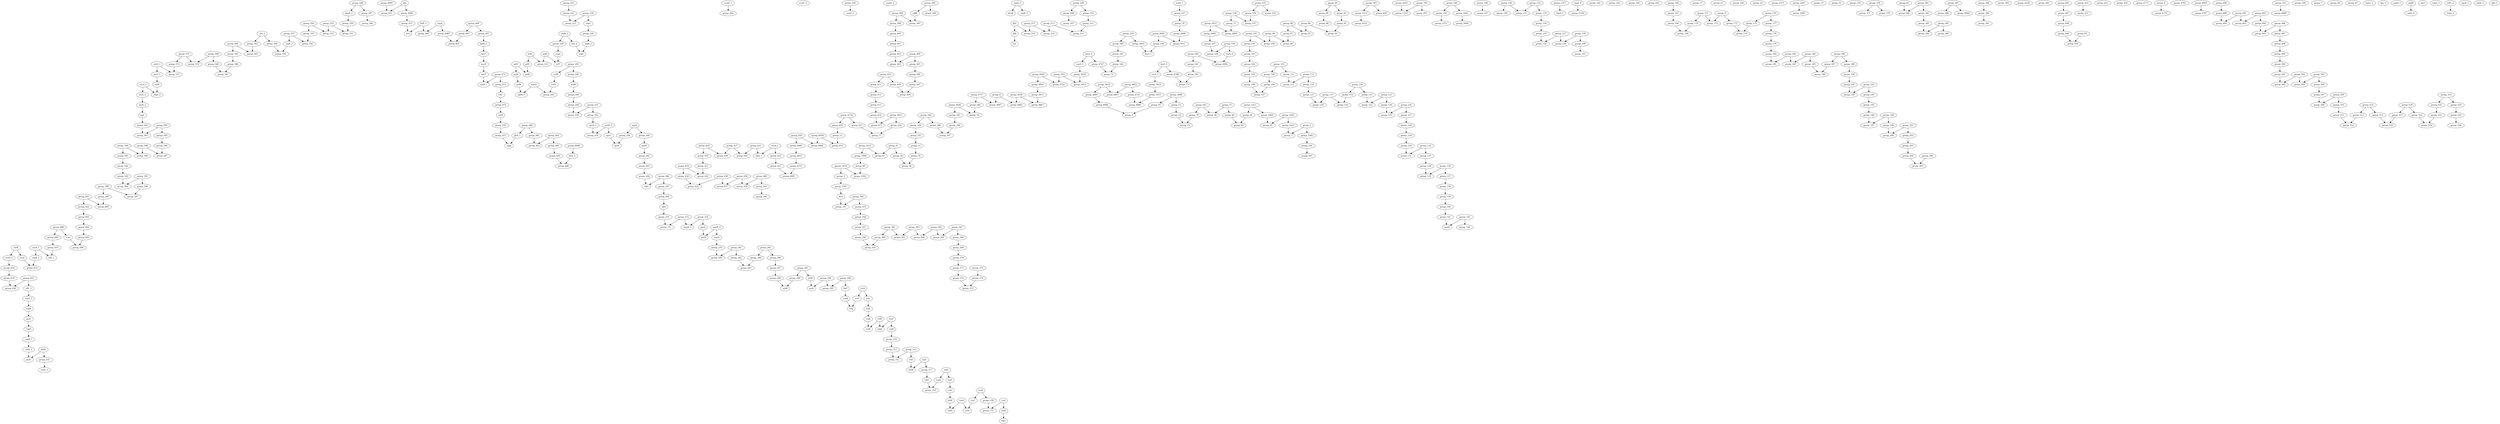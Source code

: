 digraph g
{

  /* list of nodes */
  "acrD_2";
  "addA";
  "arsA_1";
  "arsA_2";
  "arsB";
  "arsD_1";
  "arsD_2";
  "bla";
  "ccdA";
  "ccdB";
  "ccmE_1";
  "ccmF_2";
  "ccmF_3";
  "ccmH_2";
  "copB";
  "copD";
  "copR_2";
  "copR_3";
  "cueO_2";
  "cusB";
  "cusF";
  "cusS_1";
  "cusS_2";
  "dam_1";
  "dcm_2";
  "dcoB";
  "dnaB_2";
  "finO";
  "finP";
  "fljA";
  "fljB";
  "flxA";
  "folP_1";
  "gltS_1";
  "group_1";
  "group_10";
  "group_100";
  "group_101";
  "group_102";
  "group_103";
  "group_104";
  "group_105";
  "group_106";
  "group_1068";
  "group_1069";
  "group_107";
  "group_108";
  "group_109";
  "group_11";
  "group_110";
  "group_111";
  "group_112";
  "group_113";
  "group_114";
  "group_115";
  "group_116";
  "group_117";
  "group_118";
  "group_119";
  "group_12";
  "group_120";
  "group_121";
  "group_122";
  "group_123";
  "group_124";
  "group_125";
  "group_126";
  "group_127";
  "group_128";
  "group_129";
  "group_13";
  "group_130";
  "group_131";
  "group_1313";
  "group_1314";
  "group_132";
  "group_133";
  "group_134";
  "group_135";
  "group_136";
  "group_137";
  "group_138";
  "group_139";
  "group_14";
  "group_140";
  "group_141";
  "group_143";
  "group_144";
  "group_145";
  "group_146";
  "group_147";
  "group_148";
  "group_149";
  "group_15";
  "group_150";
  "group_151";
  "group_1517";
  "group_1518";
  "group_152";
  "group_153";
  "group_154";
  "group_155";
  "group_156";
  "group_157";
  "group_158";
  "group_159";
  "group_160";
  "group_161";
  "group_162";
  "group_163";
  "group_164";
  "group_165";
  "group_166";
  "group_167";
  "group_168";
  "group_169";
  "group_17";
  "group_170";
  "group_171";
  "group_172";
  "group_173";
  "group_174";
  "group_175";
  "group_176";
  "group_177";
  "group_178";
  "group_179";
  "group_180";
  "group_181";
  "group_182";
  "group_183";
  "group_184";
  "group_185";
  "group_186";
  "group_187";
  "group_188";
  "group_189";
  "group_190";
  "group_191";
  "group_192";
  "group_193";
  "group_194";
  "group_195";
  "group_196";
  "group_197";
  "group_198";
  "group_199";
  "group_2";
  "group_200";
  "group_201";
  "group_202";
  "group_203";
  "group_204";
  "group_205";
  "group_206";
  "group_207";
  "group_208";
  "group_209";
  "group_2093";
  "group_2094";
  "group_21";
  "group_210";
  "group_211";
  "group_212";
  "group_213";
  "group_214";
  "group_215";
  "group_216";
  "group_220";
  "group_221";
  "group_222";
  "group_223";
  "group_224";
  "group_226";
  "group_229";
  "group_23";
  "group_233";
  "group_2372";
  "group_2373";
  "group_242";
  "group_2442";
  "group_2443";
  "group_245";
  "group_246";
  "group_248";
  "group_249";
  "group_250";
  "group_251";
  "group_252";
  "group_254";
  "group_258";
  "group_2592";
  "group_2593";
  "group_260";
  "group_262";
  "group_263";
  "group_264";
  "group_266";
  "group_267";
  "group_268";
  "group_2694";
  "group_2695";
  "group_27";
  "group_270";
  "group_271";
  "group_272";
  "group_274";
  "group_279";
  "group_280";
  "group_281";
  "group_282";
  "group_283";
  "group_284";
  "group_285";
  "group_286";
  "group_287";
  "group_288";
  "group_290";
  "group_291";
  "group_294";
  "group_295";
  "group_296";
  "group_3";
  "group_31";
  "group_310";
  "group_311";
  "group_312";
  "group_313";
  "group_317";
  "group_319";
  "group_3212";
  "group_3213";
  "group_330";
  "group_331";
  "group_337";
  "group_338";
  "group_339";
  "group_340";
  "group_341";
  "group_3414";
  "group_3415";
  "group_342";
  "group_343";
  "group_344";
  "group_345";
  "group_346";
  "group_347";
  "group_348";
  "group_349";
  "group_350";
  "group_351";
  "group_353";
  "group_354";
  "group_355";
  "group_356";
  "group_357";
  "group_358";
  "group_359";
  "group_3591";
  "group_3592";
  "group_36";
  "group_360";
  "group_361";
  "group_362";
  "group_363";
  "group_364";
  "group_365";
  "group_366";
  "group_367";
  "group_368";
  "group_3687";
  "group_3688";
  "group_369";
  "group_37";
  "group_370";
  "group_371";
  "group_372";
  "group_373";
  "group_374";
  "group_375";
  "group_376";
  "group_377";
  "group_378";
  "group_379";
  "group_38";
  "group_380";
  "group_381";
  "group_3813";
  "group_3814";
  "group_382";
  "group_383";
  "group_384";
  "group_385";
  "group_386";
  "group_387";
  "group_388";
  "group_389";
  "group_39";
  "group_390";
  "group_391";
  "group_393";
  "group_394";
  "group_395";
  "group_397";
  "group_398";
  "group_399";
  "group_4";
  "group_40";
  "group_400";
  "group_401";
  "group_402";
  "group_403";
  "group_404";
  "group_405";
  "group_4058";
  "group_4059";
  "group_406";
  "group_407";
  "group_408";
  "group_409";
  "group_41";
  "group_410";
  "group_411";
  "group_412";
  "group_4129";
  "group_413";
  "group_414";
  "group_415";
  "group_416";
  "group_417";
  "group_418";
  "group_419";
  "group_42";
  "group_420";
  "group_421";
  "group_422";
  "group_4222";
  "group_4223";
  "group_425";
  "group_426";
  "group_427";
  "group_428";
  "group_429";
  "group_43";
  "group_430";
  "group_431";
  "group_432";
  "group_433";
  "group_434";
  "group_435";
  "group_436";
  "group_437";
  "group_438";
  "group_439";
  "group_44";
  "group_440";
  "group_441";
  "group_442";
  "group_444";
  "group_445";
  "group_446";
  "group_447";
  "group_448";
  "group_449";
  "group_450";
  "group_451";
  "group_452";
  "group_453";
  "group_454";
  "group_455";
  "group_457";
  "group_460";
  "group_462";
  "group_463";
  "group_464";
  "group_465";
  "group_471";
  "group_4717";
  "group_4718";
  "group_472";
  "group_4720";
  "group_4721";
  "group_4722";
  "group_474";
  "group_4747";
  "group_4748";
  "group_476";
  "group_477";
  "group_4771";
  "group_4779";
  "group_4782";
  "group_4787";
  "group_480";
  "group_4805";
  "group_4806";
  "group_4807";
  "group_4808";
  "group_4809";
  "group_481";
  "group_482";
  "group_4820";
  "group_4821";
  "group_4822";
  "group_483";
  "group_484";
  "group_4844";
  "group_485";
  "group_486";
  "group_4867";
  "group_4868";
  "group_4869";
  "group_488";
  "group_489";
  "group_490";
  "group_4905";
  "group_4906";
  "group_491";
  "group_492";
  "group_493";
  "group_494";
  "group_495";
  "group_496";
  "group_497";
  "group_498";
  "group_4983";
  "group_4984";
  "group_4985";
  "group_4986";
  "group_4987";
  "group_4988";
  "group_499";
  "group_4991";
  "group_4992";
  "group_4995";
  "group_4996";
  "group_500";
  "group_501";
  "group_5011";
  "group_5012";
  "group_5014";
  "group_5015";
  "group_5018";
  "group_5019";
  "group_502";
  "group_5026";
  "group_5027";
  "group_503";
  "group_504";
  "group_505";
  "group_506";
  "group_507";
  "group_508";
  "group_509";
  "group_510";
  "group_511";
  "group_512";
  "group_513";
  "group_514";
  "group_515";
  "group_516";
  "group_517";
  "group_518";
  "group_519";
  "group_520";
  "group_521";
  "group_522";
  "group_523";
  "group_524";
  "group_525";
  "group_526";
  "group_527";
  "group_528";
  "group_530";
  "group_532";
  "group_533";
  "group_534";
  "group_535";
  "group_536";
  "group_537";
  "group_538";
  "group_539";
  "group_540";
  "group_541";
  "group_542";
  "group_543";
  "group_544";
  "group_545";
  "group_546";
  "group_547";
  "group_548";
  "group_550";
  "group_551";
  "group_552";
  "group_553";
  "group_554";
  "group_555";
  "group_556";
  "group_557";
  "group_559";
  "group_560";
  "group_562";
  "group_563";
  "group_564";
  "group_565";
  "group_566";
  "group_567";
  "group_568";
  "group_569";
  "group_570";
  "group_571";
  "group_572";
  "group_573";
  "group_582";
  "group_583";
  "group_584";
  "group_585";
  "group_586";
  "group_587";
  "group_588";
  "group_589";
  "group_590";
  "group_591";
  "group_592";
  "group_593";
  "group_594";
  "group_595";
  "group_596";
  "group_597";
  "group_598";
  "group_599";
  "group_6";
  "group_600";
  "group_601";
  "group_602";
  "group_603";
  "group_604";
  "group_605";
  "group_606";
  "group_608";
  "group_609";
  "group_610";
  "group_614";
  "group_618";
  "group_619";
  "group_620";
  "group_621";
  "group_631";
  "group_7";
  "group_70";
  "group_71";
  "group_72";
  "group_73";
  "group_76";
  "group_77";
  "group_78";
  "group_79";
  "group_793";
  "group_794";
  "group_8";
  "group_80";
  "group_81";
  "group_82";
  "group_83";
  "group_84";
  "group_850";
  "group_851";
  "group_87";
  "group_88";
  "group_89";
  "group_9";
  "group_90";
  "group_91";
  "group_92";
  "group_93";
  "group_94";
  "group_95";
  "group_96";
  "group_97";
  "group_98";
  "group_99";
  "hin";
  "hutU_2";
  "lexA_1";
  "lexA_2";
  "lexA_4";
  "lexA_5";
  "lpdA_2";
  "lpp_1";
  "merC";
  "merP";
  "merT";
  "nanH";
  "neo";
  "oadA_1";
  "oadA_2";
  "oadA_3";
  "oadA_4";
  "oadB";
  "orf5";
  "orf6";
  "orf7";
  "parA";
  "parB";
  "pcoC";
  "pcoE";
  "pefA";
  "pefB";
  "pefC";
  "pefD";
  "pefI";
  "psiA";
  "psiB";
  "rcK_4";
  "repA";
  "repA2";
  "repC";
  "rlgA";
  "rpsT";
  "rsdB";
  "rusA_1";
  "rusA_2";
  "rusA_3";
  "samA";
  "samB_3";
  "samB_4";
  "sigL";
  "silE_1";
  "silE_2";
  "spvA";
  "spvB";
  "spvC";
  "spvD_1";
  "spvD_2";
  "spvR";
  "srgA";
  "srgB_2";
  "srgB_3";
  "srgC";
  "ssbB";
  "ssb_2";
  "tetC";
  "tetR";
  "tlpA";
  "tnpA_2";
  "tnpA_3";
  "tnpA_6";
  "tnpA_8";
  "topB_2";
  "traA";
  "traB";
  "traC";
  "traD";
  "traE";
  "traF";
  "traG";
  "traH";
  "traI";
  "traJ";
  "traK";
  "traL";
  "traM";
  "traN";
  "traP";
  "traQ";
  "traR";
  "traS";
  "traT";
  "traU";
  "traV";
  "traW";
  "traX";
  "traY";
  "trbB";
  "trbC";
  "trbD";
  "trbE";
  "trbI";
  "xerD_1";
  "xerD_3";
  "ydfK";
  "yfgD_2";
  "ygcB_1";
  "ygiW_2";
  "yhbE_2";
  "yjfJ_2";
  "yncA_2";
  "yqjZ";
  "ytfG_2";
  "zntR_1";

  /* list of edges */
  "acrD_2" -> "group_618" [weight = "1"];
  "addA" -> "group_631" [weight = "1"];
  "addA" -> "pcoE" [weight = "1"];
  "arsA_1" -> "arsB" [weight = "1"];
  "arsA_2" -> "arsD_2" [weight = "1"];
  "arsB" -> "yfgD_2" [weight = "1"];
  "arsD_1" -> "arsA_1" [weight = "1"];
  "arsD_1" -> "group_573" [weight = "1"];
  "arsD_2" -> "sigL" [weight = "1"];
  "bla" -> "group_455" [weight = "1"];
  "bla" -> "group_4986" [weight = "1"];
  "ccdA" -> "group_242" [weight = "1"];
  "ccdB" -> "ccdA" [weight = "1"];
  "ccmE_1" -> "group_444" [weight = "1"];
  "copB" -> "pcoC" [weight = "1"];
  "copD" -> "copR_3" [weight = "1"];
  "copR_2" -> "group_614" [weight = "1"];
  "copR_3" -> "cusS_2" [weight = "1"];
  "cueO_2" -> "copB" [weight = "1"];
  "cusB" -> "acrD_2" [weight = "1"];
  "cusB" -> "cusF" [weight = "1"];
  "cusF" -> "group_614" [weight = "1"];
  "cusS_1" -> "copR_2" [weight = "1"];
  "cusS_1" -> "silE_1" [weight = "1"];
  "cusS_2" -> "pcoE" [weight = "1"];
  "dcm_2" -> "group_486" [weight = "1"];
  "dnaB_2" -> "group_550" [weight = "1"];
  "finP" -> "traM" [weight = "1"];
  "fljA" -> "fljB" [weight = "1"];
  "fljA" -> "group_216" [weight = "1"];
  "fljB" -> "hin" [weight = "1"];
  "flxA" -> "group_353" [weight = "1"];
  "folP_1" -> "group_460" [weight = "1"];
  "folP_1" -> "neo" [weight = "1"];
  "gltS_1" -> "yqjZ" [weight = "1"];
  "group_101" -> "group_100" [weight = "1"];
  "group_101" -> "group_102" [weight = "1"];
  "group_102" -> "group_103" [weight = "1"];
  "group_103" -> "group_104" [weight = "1"];
  "group_104" -> "group_105" [weight = "1"];
  "group_105" -> "group_106" [weight = "1"];
  "group_1068" -> "group_80" [weight = "1"];
  "group_1069" -> "group_81" [weight = "1"];
  "group_106" -> "group_107" [weight = "1"];
  "group_108" -> "group_107" [weight = "1"];
  "group_109" -> "group_108" [weight = "1"];
  "group_10" -> "group_9" [weight = "1"];
  "group_110" -> "group_109" [weight = "1"];
  "group_110" -> "group_111" [weight = "1"];
  "group_111" -> "group_112" [weight = "1"];
  "group_113" -> "group_112" [weight = "1"];
  "group_113" -> "group_114" [weight = "1"];
  "group_114" -> "group_115" [weight = "1"];
  "group_115" -> "group_116" [weight = "1"];
  "group_117" -> "group_116" [weight = "1"];
  "group_117" -> "group_118" [weight = "1"];
  "group_119" -> "group_118" [weight = "1"];
  "group_11" -> "group_419" [weight = "1"];
  "group_120" -> "group_119" [weight = "1"];
  "group_120" -> "group_121" [weight = "1"];
  "group_121" -> "group_122" [weight = "1"];
  "group_123" -> "group_122" [weight = "1"];
  "group_123" -> "group_124" [weight = "1"];
  "group_124" -> "group_125" [weight = "1"];
  "group_126" -> "group_125" [weight = "1"];
  "group_126" -> "group_127" [weight = "1"];
  "group_127" -> "group_128" [weight = "1"];
  "group_128" -> "group_129" [weight = "1"];
  "group_129" -> "group_130" [weight = "1"];
  "group_12" -> "group_78" [weight = "1"];
  "group_130" -> "group_131" [weight = "1"];
  "group_1313" -> "group_4222" [weight = "1"];
  "group_132" -> "group_131" [weight = "1"];
  "group_132" -> "group_133" [weight = "1"];
  "group_133" -> "group_134" [weight = "1"];
  "group_134" -> "group_135" [weight = "1"];
  "group_136" -> "group_135" [weight = "1"];
  "group_136" -> "group_137" [weight = "1"];
  "group_137" -> "group_138" [weight = "1"];
  "group_138" -> "group_139" [weight = "1"];
  "group_139" -> "group_140" [weight = "1"];
  "group_140" -> "group_141" [weight = "1"];
  "group_141" -> "nanH" [weight = "1"];
  "group_143" -> "group_144" [weight = "1"];
  "group_143" -> "nanH" [weight = "1"];
  "group_145" -> "group_2372" [weight = "1"];
  "group_146" -> "group_145" [weight = "1"];
  "group_146" -> "group_2442" [weight = "1"];
  "group_148" -> "group_147" [weight = "1"];
  "group_14" -> "group_13" [weight = "1"];
  "group_150" -> "group_149" [weight = "1"];
  "group_150" -> "group_151" [weight = "1"];
  "group_1517" -> "tnpA_2" [weight = "1"];
  "group_152" -> "group_151" [weight = "1"];
  "group_152" -> "group_153" [weight = "1"];
  "group_153" -> "group_154" [weight = "1"];
  "group_154" -> "group_155" [weight = "1"];
  "group_155" -> "group_156" [weight = "1"];
  "group_157" -> "group_156" [weight = "1"];
  "group_157" -> "group_158" [weight = "1"];
  "group_159" -> "group_158" [weight = "1"];
  "group_159" -> "group_160" [weight = "1"];
  "group_15" -> "group_14" [weight = "1"];
  "group_160" -> "group_161" [weight = "1"];
  "group_166" -> "group_167" [weight = "1"];
  "group_167" -> "group_168" [weight = "1"];
  "group_168" -> "group_169" [weight = "1"];
  "group_170" -> "group_169" [weight = "1"];
  "group_171" -> "group_170" [weight = "1"];
  "group_171" -> "group_172" [weight = "1"];
  "group_173" -> "group_174" [weight = "1"];
  "group_175" -> "group_174" [weight = "1"];
  "group_176" -> "group_175" [weight = "1"];
  "group_176" -> "group_177" [weight = "1"];
  "group_177" -> "group_178" [weight = "1"];
  "group_178" -> "group_179" [weight = "1"];
  "group_179" -> "group_180" [weight = "1"];
  "group_180" -> "group_181" [weight = "1"];
  "group_182" -> "group_181" [weight = "1"];
  "group_182" -> "group_183" [weight = "1"];
  "group_184" -> "group_183" [weight = "1"];
  "group_184" -> "group_185" [weight = "1"];
  "group_185" -> "group_186" [weight = "1"];
  "group_187" -> "group_186" [weight = "1"];
  "group_188" -> "group_187" [weight = "1"];
  "group_188" -> "group_189" [weight = "1"];
  "group_189" -> "group_190" [weight = "1"];
  "group_190" -> "group_191" [weight = "1"];
  "group_191" -> "group_192" [weight = "1"];
  "group_193" -> "group_192" [weight = "1"];
  "group_193" -> "group_194" [weight = "1"];
  "group_194" -> "group_195" [weight = "1"];
  "group_195" -> "group_196" [weight = "1"];
  "group_196" -> "group_197" [weight = "1"];
  "group_198" -> "group_197" [weight = "1"];
  "group_198" -> "group_199" [weight = "1"];
  "group_199" -> "group_200" [weight = "1"];
  "group_1" -> "group_3591" [weight = "1"];
  "group_201" -> "group_200" [weight = "1"];
  "group_201" -> "group_202" [weight = "1"];
  "group_202" -> "group_203" [weight = "1"];
  "group_203" -> "group_204" [weight = "1"];
  "group_204" -> "group_205" [weight = "1"];
  "group_206" -> "group_205" [weight = "1"];
  "group_208" -> "group_207" [weight = "1"];
  "group_2093" -> "lexA_1" [weight = "1"];
  "group_209" -> "group_208" [weight = "1"];
  "group_209" -> "group_210" [weight = "1"];
  "group_210" -> "group_211" [weight = "1"];
  "group_211" -> "group_212" [weight = "1"];
  "group_213" -> "group_212" [weight = "1"];
  "group_213" -> "group_214" [weight = "1"];
  "group_215" -> "group_214" [weight = "1"];
  "group_215" -> "group_216" [weight = "1"];
  "group_221" -> "group_222" [weight = "1"];
  "group_222" -> "group_223" [weight = "1"];
  "group_224" -> "group_223" [weight = "1"];
  "group_224" -> "repC" [weight = "1"];
  "group_226" -> "srgB_2" [weight = "1"];
  "group_229" -> "srgA" [weight = "1"];
  "group_2442" -> "group_2694" [weight = "1"];
  "group_2443" -> "group_2695" [weight = "1"];
  "group_245" -> "ccdB" [weight = "1"];
  "group_245" -> "group_246" [weight = "1"];
  "group_246" -> "rsdB" [weight = "1"];
  "group_248" -> "group_249" [weight = "1"];
  "group_249" -> "group_250" [weight = "1"];
  "group_251" -> "group_250" [weight = "1"];
  "group_251" -> "group_252" [weight = "1"];
  "group_252" -> "spvD_1" [weight = "1"];
  "group_258" -> "spvB" [weight = "1"];
  "group_2593" -> "group_3415" [weight = "1"];
  "group_2593" -> "group_81" [weight = "1"];
  "group_260" -> "spvR" [weight = "1"];
  "group_262" -> "group_263" [weight = "1"];
  "group_263" -> "group_264" [weight = "1"];
  "group_264" -> "rlgA" [weight = "1"];
  "group_266" -> "group_267" [weight = "1"];
  "group_266" -> "rlgA" [weight = "1"];
  "group_267" -> "group_268" [weight = "1"];
  "group_268" -> "tlpA" [weight = "1"];
  "group_270" -> "group_271" [weight = "1"];
  "group_272" -> "group_271" [weight = "1"];
  "group_272" -> "samB_3" [weight = "1"];
  "group_274" -> "parA" [weight = "1"];
  "group_274" -> "samB_3" [weight = "1"];
  "group_279" -> "group_280" [weight = "1"];
  "group_281" -> "group_280" [weight = "1"];
  "group_281" -> "group_282" [weight = "1"];
  "group_282" -> "group_283" [weight = "1"];
  "group_284" -> "group_283" [weight = "1"];
  "group_285" -> "group_284" [weight = "1"];
  "group_285" -> "group_286" [weight = "1"];
  "group_286" -> "group_287" [weight = "1"];
  "group_287" -> "group_288" [weight = "1"];
  "group_288" -> "ssbB" [weight = "1"];
  "group_290" -> "ssbB" [weight = "1"];
  "group_291" -> "group_290" [weight = "1"];
  "group_291" -> "psiB" [weight = "1"];
  "group_294" -> "group_295" [weight = "1"];
  "group_294" -> "psiA" [weight = "1"];
  "group_296" -> "finP" [weight = "1"];
  "group_296" -> "group_295" [weight = "1"];
  "group_2" -> "group_3" [weight = "1"];
  "group_2" -> "group_3592" [weight = "1"];
  "group_310" -> "group_311" [weight = "1"];
  "group_311" -> "group_312" [weight = "1"];
  "group_313" -> "group_312" [weight = "1"];
  "group_313" -> "trbI" [weight = "1"];
  "group_317" -> "trbC" [weight = "1"];
  "group_3212" -> "group_1068" [weight = "1"];
  "group_3212" -> "group_42" [weight = "1"];
  "group_3213" -> "group_1069" [weight = "1"];
  "group_3213" -> "group_44" [weight = "1"];
  "group_330" -> "group_331" [weight = "1"];
  "group_337" -> "group_70" [weight = "1"];
  "group_338" -> "lexA_1" [weight = "1"];
  "group_339" -> "group_2093" [weight = "1"];
  "group_339" -> "group_340" [weight = "1"];
  "group_340" -> "group_341" [weight = "1"];
  "group_3414" -> "group_1" [weight = "1"];
  "group_3414" -> "group_2592" [weight = "1"];
  "group_3415" -> "group_3" [weight = "1"];
  "group_341" -> "group_342" [weight = "1"];
  "group_342" -> "group_72" [weight = "1"];
  "group_343" -> "group_4720" [weight = "1"];
  "group_343" -> "group_5014" [weight = "1"];
  "group_344" -> "group_76" [weight = "1"];
  "group_345" -> "group_346" [weight = "1"];
  "group_346" -> "group_347" [weight = "1"];
  "group_348" -> "group_347" [weight = "1"];
  "group_349" -> "group_348" [weight = "1"];
  "group_349" -> "group_350" [weight = "1"];
  "group_350" -> "group_351" [weight = "1"];
  "group_351" -> "group_12" [weight = "1"];
  "group_354" -> "group_353" [weight = "1"];
  "group_354" -> "group_355" [weight = "1"];
  "group_355" -> "group_356" [weight = "1"];
  "group_356" -> "group_357" [weight = "1"];
  "group_357" -> "group_358" [weight = "1"];
  "group_358" -> "group_359" [weight = "1"];
  "group_3591" -> "flxA" [weight = "1"];
  "group_3592" -> "group_544" [weight = "1"];
  "group_360" -> "group_359" [weight = "1"];
  "group_361" -> "group_360" [weight = "1"];
  "group_361" -> "group_362" [weight = "1"];
  "group_363" -> "group_362" [weight = "1"];
  "group_363" -> "group_364" [weight = "1"];
  "group_365" -> "group_364" [weight = "1"];
  "group_365" -> "group_366" [weight = "1"];
  "group_367" -> "group_366" [weight = "1"];
  "group_367" -> "group_368" [weight = "1"];
  "group_3688" -> "group_10" [weight = "1"];
  "group_3688" -> "group_15" [weight = "1"];
  "group_368" -> "group_369" [weight = "1"];
  "group_369" -> "group_370" [weight = "1"];
  "group_370" -> "group_371" [weight = "1"];
  "group_371" -> "group_372" [weight = "1"];
  "group_372" -> "group_373" [weight = "1"];
  "group_374" -> "group_373" [weight = "1"];
  "group_375" -> "group_374" [weight = "1"];
  "group_378" -> "group_377" [weight = "1"];
  "group_378" -> "group_379" [weight = "1"];
  "group_37" -> "group_38" [weight = "1"];
  "group_37" -> "group_40" [weight = "1"];
  "group_3813" -> "group_4867" [weight = "1"];
  "group_3814" -> "group_4807" [weight = "1"];
  "group_3814" -> "group_4869" [weight = "1"];
  "group_381" -> "group_380" [weight = "1"];
  "group_381" -> "group_382" [weight = "1"];
  "group_382" -> "group_383" [weight = "1"];
  "group_383" -> "group_384" [weight = "1"];
  "group_385" -> "group_384" [weight = "1"];
  "group_385" -> "group_386" [weight = "1"];
  "group_387" -> "group_388" [weight = "1"];
  "group_387" -> "group_4844" [weight = "1"];
  "group_389" -> "group_390" [weight = "1"];
  "group_390" -> "group_391" [weight = "1"];
  "group_395" -> "group_394" [weight = "1"];
  "group_395" -> "ydfK" [weight = "1"];
  "group_398" -> "group_397" [weight = "1"];
  "group_398" -> "group_399" [weight = "1"];
  "group_399" -> "group_400" [weight = "1"];
  "group_39" -> "group_36" [weight = "1"];
  "group_400" -> "group_401" [weight = "1"];
  "group_401" -> "group_402" [weight = "1"];
  "group_402" -> "group_403" [weight = "1"];
  "group_404" -> "group_403" [weight = "1"];
  "group_404" -> "group_405" [weight = "1"];
  "group_4058" -> "group_4867" [weight = "1"];
  "group_4058" -> "group_4983" [weight = "1"];
  "group_4059" -> "group_419" [weight = "1"];
  "group_4059" -> "group_4868" [weight = "1"];
  "group_405" -> "group_406" [weight = "1"];
  "group_406" -> "group_407" [weight = "1"];
  "group_407" -> "group_408" [weight = "1"];
  "group_409" -> "group_408" [weight = "1"];
  "group_40" -> "group_43" [weight = "1"];
  "group_410" -> "group_409" [weight = "1"];
  "group_410" -> "group_411" [weight = "1"];
  "group_411" -> "group_412" [weight = "1"];
  "group_412" -> "group_413" [weight = "1"];
  "group_413" -> "group_414" [weight = "1"];
  "group_414" -> "group_415" [weight = "1"];
  "group_416" -> "group_77" [weight = "1"];
  "group_417" -> "group_77" [weight = "1"];
  "group_418" -> "group_11" [weight = "1"];
  "group_41" -> "group_39" [weight = "1"];
  "group_41" -> "group_42" [weight = "1"];
  "group_420" -> "group_4806" [weight = "1"];
  "group_420" -> "group_4868" [weight = "1"];
  "group_421" -> "group_4905" [weight = "1"];
  "group_4223" -> "group_1314" [weight = "1"];
  "group_422" -> "group_421" [weight = "1"];
  "group_425" -> "dam_1" [weight = "1"];
  "group_425" -> "group_426" [weight = "1"];
  "group_427" -> "group_426" [weight = "1"];
  "group_427" -> "group_428" [weight = "1"];
  "group_429" -> "group_428" [weight = "1"];
  "group_429" -> "group_430" [weight = "1"];
  "group_430" -> "group_431" [weight = "1"];
  "group_431" -> "group_432" [weight = "1"];
  "group_433" -> "group_432" [weight = "1"];
  "group_433" -> "group_434" [weight = "1"];
  "group_434" -> "group_435" [weight = "1"];
  "group_436" -> "group_435" [weight = "1"];
  "group_436" -> "group_437" [weight = "1"];
  "group_438" -> "group_437" [weight = "1"];
  "group_438" -> "group_439" [weight = "1"];
  "group_440" -> "group_439" [weight = "1"];
  "group_440" -> "group_441" [weight = "1"];
  "group_441" -> "group_442" [weight = "1"];
  "group_446" -> "group_447" [weight = "1"];
  "group_447" -> "group_448" [weight = "1"];
  "group_448" -> "group_449" [weight = "1"];
  "group_449" -> "group_450" [weight = "1"];
  "group_44" -> "group_43" [weight = "1"];
  "group_452" -> "group_451" [weight = "1"];
  "group_457" -> "neo" [weight = "1"];
  "group_463" -> "group_462" [weight = "1"];
  "group_464" -> "group_463" [weight = "1"];
  "group_464" -> "group_465" [weight = "1"];
  "group_465" -> "lpdA_2" [weight = "1"];
  "group_4717" -> "group_344" [weight = "1"];
  "group_4717" -> "group_3687" [weight = "1"];
  "group_4718" -> "group_417" [weight = "1"];
  "group_4718" -> "group_418" [weight = "1"];
  "group_471" -> "group_472" [weight = "1"];
  "group_471" -> "zntR_1" [weight = "1"];
  "group_4721" -> "group_4905" [weight = "1"];
  "group_4722" -> "group_4906" [weight = "1"];
  "group_472" -> "tetC" [weight = "1"];
  "group_4747" -> "group_72" [weight = "1"];
  "group_4748" -> "group_73" [weight = "1"];
  "group_474" -> "tetR" [weight = "1"];
  "group_476" -> "group_477" [weight = "1"];
  "group_477" -> "yqjZ" [weight = "1"];
  "group_4805" -> "group_3813" [weight = "1"];
  "group_4806" -> "group_4821" [weight = "1"];
  "group_4808" -> "group_5011" [weight = "1"];
  "group_480" -> "gltS_1" [weight = "1"];
  "group_480" -> "group_481" [weight = "1"];
  "group_481" -> "group_482" [weight = "1"];
  "group_4820" -> "group_4720" [weight = "1"];
  "group_4820" -> "group_4805" [weight = "1"];
  "group_4821" -> "group_4721" [weight = "1"];
  "group_4822" -> "group_4722" [weight = "1"];
  "group_4822" -> "group_4807" [weight = "1"];
  "group_483" -> "group_482" [weight = "1"];
  "group_483" -> "group_484" [weight = "1"];
  "group_484" -> "group_485" [weight = "1"];
  "group_485" -> "group_486" [weight = "1"];
  "group_4869" -> "group_4984" [weight = "1"];
  "group_488" -> "group_489" [weight = "1"];
  "group_489" -> "group_490" [weight = "1"];
  "group_491" -> "group_490" [weight = "1"];
  "group_491" -> "group_492" [weight = "1"];
  "group_493" -> "group_492" [weight = "1"];
  "group_493" -> "group_494" [weight = "1"];
  "group_494" -> "group_495" [weight = "1"];
  "group_496" -> "group_495" [weight = "1"];
  "group_496" -> "group_497" [weight = "1"];
  "group_497" -> "group_498" [weight = "1"];
  "group_4984" -> "group_9" [weight = "1"];
  "group_4985" -> "group_455" [weight = "1"];
  "group_4986" -> "group_457" [weight = "1"];
  "group_4987" -> "group_462" [weight = "1"];
  "group_4988" -> "dcm_2" [weight = "1"];
  "group_498" -> "group_499" [weight = "1"];
  "group_4991" -> "group_338" [weight = "1"];
  "group_4991" -> "group_5011" [weight = "1"];
  "group_4992" -> "group_537" [weight = "1"];
  "group_4995" -> "group_4787" [weight = "1"];
  "group_499" -> "group_500" [weight = "1"];
  "group_4" -> "group_172" [weight = "1"];
  "group_4" -> "group_173" [weight = "1"];
  "group_500" -> "group_501" [weight = "1"];
  "group_5012" -> "group_4809" [weight = "1"];
  "group_5012" -> "group_4992" [weight = "1"];
  "group_5015" -> "group_4906" [weight = "1"];
  "group_5018" -> "group_5014" [weight = "1"];
  "group_5019" -> "group_5015" [weight = "1"];
  "group_501" -> "group_502" [weight = "1"];
  "group_5026" -> "group_345" [weight = "1"];
  "group_5026" -> "group_76" [weight = "1"];
  "group_5027" -> "group_415" [weight = "1"];
  "group_5027" -> "group_416" [weight = "1"];
  "group_503" -> "group_502" [weight = "1"];
  "group_503" -> "group_504" [weight = "1"];
  "group_505" -> "group_504" [weight = "1"];
  "group_505" -> "group_506" [weight = "1"];
  "group_506" -> "group_507" [weight = "1"];
  "group_507" -> "group_508" [weight = "1"];
  "group_509" -> "group_508" [weight = "1"];
  "group_509" -> "group_510" [weight = "1"];
  "group_510" -> "group_511" [weight = "1"];
  "group_511" -> "group_512" [weight = "1"];
  "group_513" -> "group_512" [weight = "1"];
  "group_514" -> "group_513" [weight = "1"];
  "group_514" -> "group_515" [weight = "1"];
  "group_515" -> "group_516" [weight = "1"];
  "group_517" -> "group_516" [weight = "1"];
  "group_518" -> "group_517" [weight = "1"];
  "group_518" -> "group_519" [weight = "1"];
  "group_519" -> "group_520" [weight = "1"];
  "group_521" -> "group_520" [weight = "1"];
  "group_522" -> "group_521" [weight = "1"];
  "group_523" -> "group_522" [weight = "1"];
  "group_523" -> "group_524" [weight = "1"];
  "group_524" -> "group_525" [weight = "1"];
  "group_525" -> "group_526" [weight = "1"];
  "group_527" -> "group_4996" [weight = "1"];
  "group_530" -> "ccmF_3" [weight = "1"];
  "group_533" -> "group_532" [weight = "1"];
  "group_533" -> "group_534" [weight = "1"];
  "group_534" -> "group_535" [weight = "1"];
  "group_536" -> "group_535" [weight = "1"];
  "group_536" -> "group_71" [weight = "1"];
  "group_537" -> "group_538" [weight = "1"];
  "group_539" -> "group_538" [weight = "1"];
  "group_539" -> "lexA_4" [weight = "1"];
  "group_540" -> "group_2094" [weight = "1"];
  "group_540" -> "group_541" [weight = "1"];
  "group_541" -> "group_542" [weight = "1"];
  "group_542" -> "group_73" [weight = "1"];
  "group_543" -> "group_38" [weight = "1"];
  "group_543" -> "group_79" [weight = "1"];
  "group_544" -> "group_545" [weight = "1"];
  "group_547" -> "group_546" [weight = "1"];
  "group_548" -> "dnaB_2" [weight = "1"];
  "group_548" -> "group_547" [weight = "1"];
  "group_550" -> "group_551" [weight = "1"];
  "group_552" -> "group_551" [weight = "1"];
  "group_552" -> "group_553" [weight = "1"];
  "group_554" -> "group_553" [weight = "1"];
  "group_554" -> "group_555" [weight = "1"];
  "group_555" -> "group_556" [weight = "1"];
  "group_557" -> "group_556" [weight = "1"];
  "group_557" -> "topB_2" [weight = "1"];
  "group_560" -> "group_559" [weight = "1"];
  "group_562" -> "group_563" [weight = "1"];
  "group_564" -> "group_563" [weight = "1"];
  "group_564" -> "group_565" [weight = "1"];
  "group_565" -> "group_566" [weight = "1"];
  "group_566" -> "group_567" [weight = "1"];
  "group_568" -> "group_567" [weight = "1"];
  "group_569" -> "group_568" [weight = "1"];
  "group_569" -> "group_570" [weight = "1"];
  "group_571" -> "group_570" [weight = "1"];
  "group_571" -> "group_572" [weight = "1"];
  "group_572" -> "group_573" [weight = "1"];
  "group_582" -> "group_583" [weight = "1"];
  "group_584" -> "group_583" [weight = "1"];
  "group_584" -> "group_585" [weight = "1"];
  "group_585" -> "group_586" [weight = "1"];
  "group_586" -> "group_587" [weight = "1"];
  "group_588" -> "group_587" [weight = "1"];
  "group_588" -> "group_589" [weight = "1"];
  "group_590" -> "group_589" [weight = "1"];
  "group_590" -> "group_591" [weight = "1"];
  "group_591" -> "group_592" [weight = "1"];
  "group_592" -> "group_593" [weight = "1"];
  "group_593" -> "group_594" [weight = "1"];
  "group_595" -> "group_594" [weight = "1"];
  "group_595" -> "group_596" [weight = "1"];
  "group_596" -> "group_597" [weight = "1"];
  "group_598" -> "group_597" [weight = "1"];
  "group_598" -> "group_599" [weight = "1"];
  "group_599" -> "group_600" [weight = "1"];
  "group_601" -> "group_600" [weight = "1"];
  "group_601" -> "group_602" [weight = "1"];
  "group_602" -> "group_603" [weight = "1"];
  "group_603" -> "group_604" [weight = "1"];
  "group_604" -> "group_605" [weight = "1"];
  "group_605" -> "group_606" [weight = "1"];
  "group_608" -> "group_609" [weight = "1"];
  "group_608" -> "traC" [weight = "1"];
  "group_609" -> "group_610" [weight = "1"];
  "group_610" -> "silE_1" [weight = "1"];
  "group_618" -> "group_619" [weight = "1"];
  "group_619" -> "group_620" [weight = "1"];
  "group_621" -> "group_620" [weight = "1"];
  "group_621" -> "silE_2" [weight = "1"];
  "group_631" -> "xerD_3" [weight = "1"];
  "group_6" -> "group_4779" [weight = "1"];
  "group_70" -> "group_4808" [weight = "1"];
  "group_71" -> "group_4809" [weight = "1"];
  "group_78" -> "group_36" [weight = "1"];
  "group_793" -> "group_1313" [weight = "1"];
  "group_793" -> "group_850" [weight = "1"];
  "group_794" -> "group_1314" [weight = "1"];
  "group_794" -> "group_851" [weight = "1"];
  "group_79" -> "group_13" [weight = "1"];
  "group_80" -> "group_2592" [weight = "1"];
  "group_82" -> "group_380" [weight = "1"];
  "group_83" -> "group_450" [weight = "1"];
  "group_89" -> "group_88" [weight = "1"];
  "group_8" -> "group_3687" [weight = "1"];
  "group_8" -> "group_4983" [weight = "1"];
  "group_90" -> "group_89" [weight = "1"];
  "group_90" -> "group_91" [weight = "1"];
  "group_91" -> "group_92" [weight = "1"];
  "group_92" -> "group_93" [weight = "1"];
  "group_94" -> "group_93" [weight = "1"];
  "group_94" -> "group_95" [weight = "1"];
  "group_96" -> "group_95" [weight = "1"];
  "group_96" -> "group_97" [weight = "1"];
  "group_97" -> "group_98" [weight = "1"];
  "group_99" -> "group_100" [weight = "1"];
  "group_99" -> "group_98" [weight = "1"];
  "lexA_2" -> "group_4747" [weight = "1"];
  "lexA_2" -> "rusA_1" [weight = "1"];
  "lexA_4" -> "group_2094" [weight = "1"];
  "lexA_5" -> "group_4748" [weight = "1"];
  "lexA_5" -> "rusA_3" [weight = "1"];
  "lpdA_2" -> "merC" [weight = "1"];
  "merC" -> "merP" [weight = "1"];
  "merP" -> "merT" [weight = "1"];
  "merT" -> "zntR_1" [weight = "1"];
  "oadA_3" -> "dcoB" [weight = "1"];
  "oadA_3" -> "oadA_2" [weight = "1"];
  "oadB" -> "oadA_4" [weight = "1"];
  "orf5" -> "pefD" [weight = "1"];
  "orf6" -> "group_233" [weight = "1"];
  "orf6" -> "orf5" [weight = "1"];
  "parA" -> "parB" [weight = "1"];
  "pcoC" -> "copD" [weight = "1"];
  "pefA" -> "pefB" [weight = "1"];
  "pefB" -> "ygiW_2" [weight = "1"];
  "pefC" -> "pefA" [weight = "1"];
  "pefC" -> "pefD" [weight = "1"];
  "pefI" -> "group_233" [weight = "1"];
  "pefI" -> "orf7" [weight = "1"];
  "psiB" -> "psiA" [weight = "1"];
  "rcK_4" -> "srgC" [weight = "1"];
  "repA2" -> "group_242" [weight = "1"];
  "repA2" -> "ygiW_2" [weight = "1"];
  "repA" -> "group_460" [weight = "1"];
  "repA" -> "group_4987" [weight = "1"];
  "repC" -> "group_226" [weight = "1"];
  "rsdB" -> "group_248" [weight = "1"];
  "rusA_1" -> "group_5018" [weight = "1"];
  "rusA_2" -> "dam_1" [weight = "1"];
  "rusA_2" -> "group_422" [weight = "1"];
  "rusA_3" -> "group_5019" [weight = "1"];
  "samA" -> "group_279" [weight = "1"];
  "samB_4" -> "parB" [weight = "1"];
  "samB_4" -> "samA" [weight = "1"];
  "sigL" -> "group_582" [weight = "1"];
  "silE_2" -> "cueO_2" [weight = "1"];
  "spvA" -> "group_258" [weight = "1"];
  "spvA" -> "group_260" [weight = "1"];
  "spvC" -> "spvB" [weight = "1"];
  "spvD_1" -> "group_254" [weight = "1"];
  "spvD_2" -> "group_254" [weight = "1"];
  "spvD_2" -> "spvC" [weight = "1"];
  "spvR" -> "group_262" [weight = "1"];
  "srgA" -> "orf7" [weight = "1"];
  "srgB_2" -> "srgC" [weight = "1"];
  "srgB_3" -> "group_229" [weight = "1"];
  "srgB_3" -> "rcK_4" [weight = "1"];
  "ssb_2" -> "group_560" [weight = "1"];
  "ssb_2" -> "group_562" [weight = "1"];
  "tetC" -> "group_474" [weight = "1"];
  "tetR" -> "group_476" [weight = "1"];
  "tlpA" -> "group_270" [weight = "1"];
  "tnpA_6" -> "group_1518" [weight = "1"];
  "topB_2" -> "group_559" [weight = "1"];
  "traA" -> "traL" [weight = "1"];
  "traA" -> "traY" [weight = "1"];
  "traC" -> "group_606" [weight = "1"];
  "traD" -> "group_330" [weight = "1"];
  "traD" -> "traT" [weight = "1"];
  "traE" -> "traK" [weight = "1"];
  "traF" -> "traQ" [weight = "1"];
  "traG" -> "traH" [weight = "1"];
  "traG" -> "traS" [weight = "1"];
  "traI" -> "group_331" [weight = "1"];
  "traI" -> "traX" [weight = "1"];
  "traK" -> "traB" [weight = "1"];
  "traL" -> "traE" [weight = "1"];
  "traM" -> "traJ" [weight = "1"];
  "traN" -> "group_319" [weight = "1"];
  "traP" -> "traB" [weight = "1"];
  "traP" -> "trbD" [weight = "1"];
  "traQ" -> "trbB" [weight = "1"];
  "traR" -> "group_310" [weight = "1"];
  "traT" -> "traS" [weight = "1"];
  "traU" -> "group_317" [weight = "1"];
  "traU" -> "traW" [weight = "1"];
  "traV" -> "traR" [weight = "1"];
  "traV" -> "trbD" [weight = "1"];
  "traX" -> "finO" [weight = "1"];
  "traY" -> "traJ" [weight = "1"];
  "trbB" -> "traH" [weight = "1"];
  "trbC" -> "group_319" [weight = "1"];
  "trbE" -> "traF" [weight = "1"];
  "trbE" -> "traN" [weight = "1"];
  "trbI" -> "traW" [weight = "1"];
  "xerD_1" -> "group_337" [weight = "1"];
  "ydfK" -> "group_397" [weight = "1"];
  "yncA_2" -> "arsA_2" [weight = "1"];
  "yncA_2" -> "yfgD_2" [weight = "1"];
  "ytfG_2" -> "tnpA_8" [weight = "1"];
}
